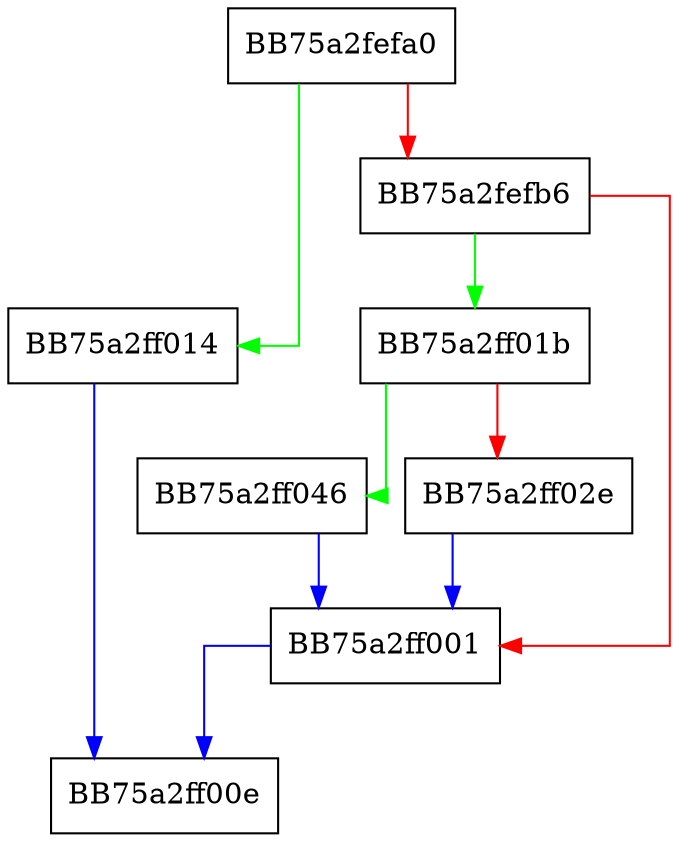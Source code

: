 digraph msil_esc_switch_rpf {
  node [shape="box"];
  graph [splines=ortho];
  BB75a2fefa0 -> BB75a2ff014 [color="green"];
  BB75a2fefa0 -> BB75a2fefb6 [color="red"];
  BB75a2fefb6 -> BB75a2ff01b [color="green"];
  BB75a2fefb6 -> BB75a2ff001 [color="red"];
  BB75a2ff001 -> BB75a2ff00e [color="blue"];
  BB75a2ff014 -> BB75a2ff00e [color="blue"];
  BB75a2ff01b -> BB75a2ff046 [color="green"];
  BB75a2ff01b -> BB75a2ff02e [color="red"];
  BB75a2ff02e -> BB75a2ff001 [color="blue"];
  BB75a2ff046 -> BB75a2ff001 [color="blue"];
}